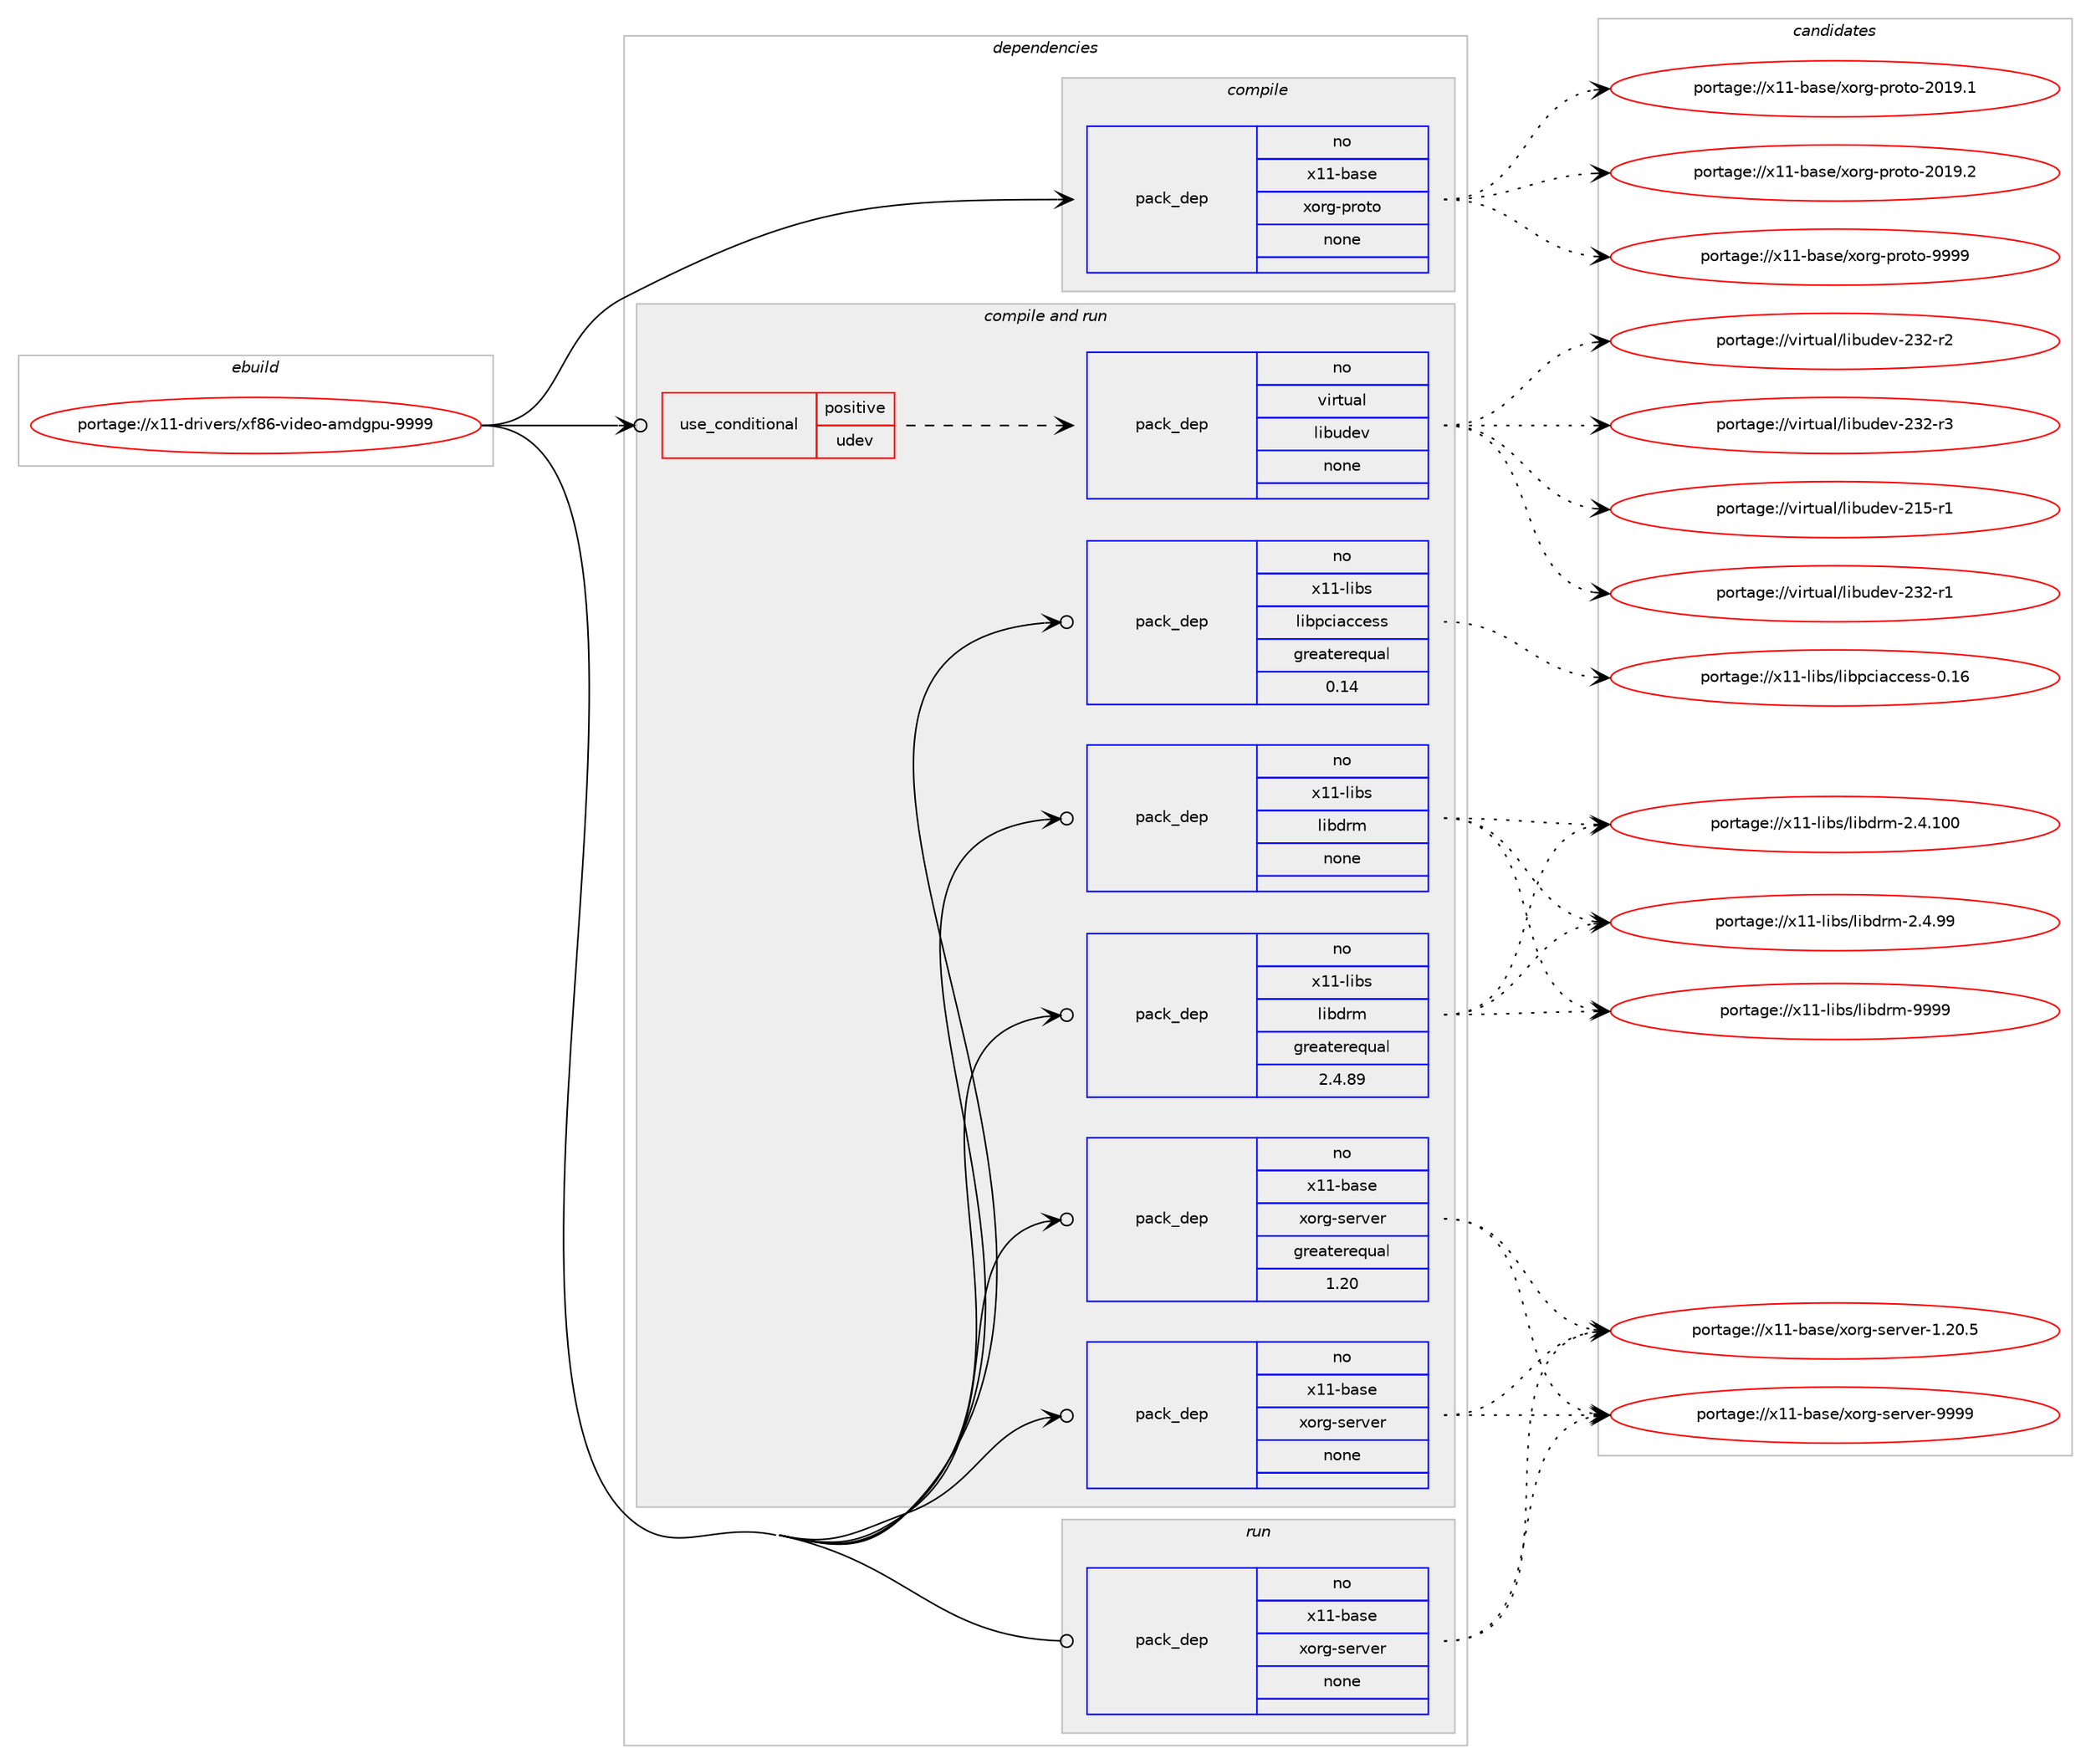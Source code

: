 digraph prolog {

# *************
# Graph options
# *************

newrank=true;
concentrate=true;
compound=true;
graph [rankdir=LR,fontname=Helvetica,fontsize=10,ranksep=1.5];#, ranksep=2.5, nodesep=0.2];
edge  [arrowhead=vee];
node  [fontname=Helvetica,fontsize=10];

# **********
# The ebuild
# **********

subgraph cluster_leftcol {
color=gray;
rank=same;
label=<<i>ebuild</i>>;
id [label="portage://x11-drivers/xf86-video-amdgpu-9999", color=red, width=4, href="../x11-drivers/xf86-video-amdgpu-9999.svg"];
}

# ****************
# The dependencies
# ****************

subgraph cluster_midcol {
color=gray;
label=<<i>dependencies</i>>;
subgraph cluster_compile {
fillcolor="#eeeeee";
style=filled;
label=<<i>compile</i>>;
subgraph pack332299 {
dependency448003 [label=<<TABLE BORDER="0" CELLBORDER="1" CELLSPACING="0" CELLPADDING="4" WIDTH="220"><TR><TD ROWSPAN="6" CELLPADDING="30">pack_dep</TD></TR><TR><TD WIDTH="110">no</TD></TR><TR><TD>x11-base</TD></TR><TR><TD>xorg-proto</TD></TR><TR><TD>none</TD></TR><TR><TD></TD></TR></TABLE>>, shape=none, color=blue];
}
id:e -> dependency448003:w [weight=20,style="solid",arrowhead="vee"];
}
subgraph cluster_compileandrun {
fillcolor="#eeeeee";
style=filled;
label=<<i>compile and run</i>>;
subgraph cond107702 {
dependency448004 [label=<<TABLE BORDER="0" CELLBORDER="1" CELLSPACING="0" CELLPADDING="4"><TR><TD ROWSPAN="3" CELLPADDING="10">use_conditional</TD></TR><TR><TD>positive</TD></TR><TR><TD>udev</TD></TR></TABLE>>, shape=none, color=red];
subgraph pack332300 {
dependency448005 [label=<<TABLE BORDER="0" CELLBORDER="1" CELLSPACING="0" CELLPADDING="4" WIDTH="220"><TR><TD ROWSPAN="6" CELLPADDING="30">pack_dep</TD></TR><TR><TD WIDTH="110">no</TD></TR><TR><TD>virtual</TD></TR><TR><TD>libudev</TD></TR><TR><TD>none</TD></TR><TR><TD></TD></TR></TABLE>>, shape=none, color=blue];
}
dependency448004:e -> dependency448005:w [weight=20,style="dashed",arrowhead="vee"];
}
id:e -> dependency448004:w [weight=20,style="solid",arrowhead="odotvee"];
subgraph pack332301 {
dependency448006 [label=<<TABLE BORDER="0" CELLBORDER="1" CELLSPACING="0" CELLPADDING="4" WIDTH="220"><TR><TD ROWSPAN="6" CELLPADDING="30">pack_dep</TD></TR><TR><TD WIDTH="110">no</TD></TR><TR><TD>x11-base</TD></TR><TR><TD>xorg-server</TD></TR><TR><TD>greaterequal</TD></TR><TR><TD>1.20</TD></TR></TABLE>>, shape=none, color=blue];
}
id:e -> dependency448006:w [weight=20,style="solid",arrowhead="odotvee"];
subgraph pack332302 {
dependency448007 [label=<<TABLE BORDER="0" CELLBORDER="1" CELLSPACING="0" CELLPADDING="4" WIDTH="220"><TR><TD ROWSPAN="6" CELLPADDING="30">pack_dep</TD></TR><TR><TD WIDTH="110">no</TD></TR><TR><TD>x11-base</TD></TR><TR><TD>xorg-server</TD></TR><TR><TD>none</TD></TR><TR><TD></TD></TR></TABLE>>, shape=none, color=blue];
}
id:e -> dependency448007:w [weight=20,style="solid",arrowhead="odotvee"];
subgraph pack332303 {
dependency448008 [label=<<TABLE BORDER="0" CELLBORDER="1" CELLSPACING="0" CELLPADDING="4" WIDTH="220"><TR><TD ROWSPAN="6" CELLPADDING="30">pack_dep</TD></TR><TR><TD WIDTH="110">no</TD></TR><TR><TD>x11-libs</TD></TR><TR><TD>libdrm</TD></TR><TR><TD>greaterequal</TD></TR><TR><TD>2.4.89</TD></TR></TABLE>>, shape=none, color=blue];
}
id:e -> dependency448008:w [weight=20,style="solid",arrowhead="odotvee"];
subgraph pack332304 {
dependency448009 [label=<<TABLE BORDER="0" CELLBORDER="1" CELLSPACING="0" CELLPADDING="4" WIDTH="220"><TR><TD ROWSPAN="6" CELLPADDING="30">pack_dep</TD></TR><TR><TD WIDTH="110">no</TD></TR><TR><TD>x11-libs</TD></TR><TR><TD>libdrm</TD></TR><TR><TD>none</TD></TR><TR><TD></TD></TR></TABLE>>, shape=none, color=blue];
}
id:e -> dependency448009:w [weight=20,style="solid",arrowhead="odotvee"];
subgraph pack332305 {
dependency448010 [label=<<TABLE BORDER="0" CELLBORDER="1" CELLSPACING="0" CELLPADDING="4" WIDTH="220"><TR><TD ROWSPAN="6" CELLPADDING="30">pack_dep</TD></TR><TR><TD WIDTH="110">no</TD></TR><TR><TD>x11-libs</TD></TR><TR><TD>libpciaccess</TD></TR><TR><TD>greaterequal</TD></TR><TR><TD>0.14</TD></TR></TABLE>>, shape=none, color=blue];
}
id:e -> dependency448010:w [weight=20,style="solid",arrowhead="odotvee"];
}
subgraph cluster_run {
fillcolor="#eeeeee";
style=filled;
label=<<i>run</i>>;
subgraph pack332306 {
dependency448011 [label=<<TABLE BORDER="0" CELLBORDER="1" CELLSPACING="0" CELLPADDING="4" WIDTH="220"><TR><TD ROWSPAN="6" CELLPADDING="30">pack_dep</TD></TR><TR><TD WIDTH="110">no</TD></TR><TR><TD>x11-base</TD></TR><TR><TD>xorg-server</TD></TR><TR><TD>none</TD></TR><TR><TD></TD></TR></TABLE>>, shape=none, color=blue];
}
id:e -> dependency448011:w [weight=20,style="solid",arrowhead="odot"];
}
}

# **************
# The candidates
# **************

subgraph cluster_choices {
rank=same;
color=gray;
label=<<i>candidates</i>>;

subgraph choice332299 {
color=black;
nodesep=1;
choiceportage1204949459897115101471201111141034511211411111611145504849574649 [label="portage://x11-base/xorg-proto-2019.1", color=red, width=4,href="../x11-base/xorg-proto-2019.1.svg"];
choiceportage1204949459897115101471201111141034511211411111611145504849574650 [label="portage://x11-base/xorg-proto-2019.2", color=red, width=4,href="../x11-base/xorg-proto-2019.2.svg"];
choiceportage120494945989711510147120111114103451121141111161114557575757 [label="portage://x11-base/xorg-proto-9999", color=red, width=4,href="../x11-base/xorg-proto-9999.svg"];
dependency448003:e -> choiceportage1204949459897115101471201111141034511211411111611145504849574649:w [style=dotted,weight="100"];
dependency448003:e -> choiceportage1204949459897115101471201111141034511211411111611145504849574650:w [style=dotted,weight="100"];
dependency448003:e -> choiceportage120494945989711510147120111114103451121141111161114557575757:w [style=dotted,weight="100"];
}
subgraph choice332300 {
color=black;
nodesep=1;
choiceportage118105114116117971084710810598117100101118455049534511449 [label="portage://virtual/libudev-215-r1", color=red, width=4,href="../virtual/libudev-215-r1.svg"];
choiceportage118105114116117971084710810598117100101118455051504511449 [label="portage://virtual/libudev-232-r1", color=red, width=4,href="../virtual/libudev-232-r1.svg"];
choiceportage118105114116117971084710810598117100101118455051504511450 [label="portage://virtual/libudev-232-r2", color=red, width=4,href="../virtual/libudev-232-r2.svg"];
choiceportage118105114116117971084710810598117100101118455051504511451 [label="portage://virtual/libudev-232-r3", color=red, width=4,href="../virtual/libudev-232-r3.svg"];
dependency448005:e -> choiceportage118105114116117971084710810598117100101118455049534511449:w [style=dotted,weight="100"];
dependency448005:e -> choiceportage118105114116117971084710810598117100101118455051504511449:w [style=dotted,weight="100"];
dependency448005:e -> choiceportage118105114116117971084710810598117100101118455051504511450:w [style=dotted,weight="100"];
dependency448005:e -> choiceportage118105114116117971084710810598117100101118455051504511451:w [style=dotted,weight="100"];
}
subgraph choice332301 {
color=black;
nodesep=1;
choiceportage1204949459897115101471201111141034511510111411810111445494650484653 [label="portage://x11-base/xorg-server-1.20.5", color=red, width=4,href="../x11-base/xorg-server-1.20.5.svg"];
choiceportage120494945989711510147120111114103451151011141181011144557575757 [label="portage://x11-base/xorg-server-9999", color=red, width=4,href="../x11-base/xorg-server-9999.svg"];
dependency448006:e -> choiceportage1204949459897115101471201111141034511510111411810111445494650484653:w [style=dotted,weight="100"];
dependency448006:e -> choiceportage120494945989711510147120111114103451151011141181011144557575757:w [style=dotted,weight="100"];
}
subgraph choice332302 {
color=black;
nodesep=1;
choiceportage1204949459897115101471201111141034511510111411810111445494650484653 [label="portage://x11-base/xorg-server-1.20.5", color=red, width=4,href="../x11-base/xorg-server-1.20.5.svg"];
choiceportage120494945989711510147120111114103451151011141181011144557575757 [label="portage://x11-base/xorg-server-9999", color=red, width=4,href="../x11-base/xorg-server-9999.svg"];
dependency448007:e -> choiceportage1204949459897115101471201111141034511510111411810111445494650484653:w [style=dotted,weight="100"];
dependency448007:e -> choiceportage120494945989711510147120111114103451151011141181011144557575757:w [style=dotted,weight="100"];
}
subgraph choice332303 {
color=black;
nodesep=1;
choiceportage1204949451081059811547108105981001141094550465246494848 [label="portage://x11-libs/libdrm-2.4.100", color=red, width=4,href="../x11-libs/libdrm-2.4.100.svg"];
choiceportage12049494510810598115471081059810011410945504652465757 [label="portage://x11-libs/libdrm-2.4.99", color=red, width=4,href="../x11-libs/libdrm-2.4.99.svg"];
choiceportage1204949451081059811547108105981001141094557575757 [label="portage://x11-libs/libdrm-9999", color=red, width=4,href="../x11-libs/libdrm-9999.svg"];
dependency448008:e -> choiceportage1204949451081059811547108105981001141094550465246494848:w [style=dotted,weight="100"];
dependency448008:e -> choiceportage12049494510810598115471081059810011410945504652465757:w [style=dotted,weight="100"];
dependency448008:e -> choiceportage1204949451081059811547108105981001141094557575757:w [style=dotted,weight="100"];
}
subgraph choice332304 {
color=black;
nodesep=1;
choiceportage1204949451081059811547108105981001141094550465246494848 [label="portage://x11-libs/libdrm-2.4.100", color=red, width=4,href="../x11-libs/libdrm-2.4.100.svg"];
choiceportage12049494510810598115471081059810011410945504652465757 [label="portage://x11-libs/libdrm-2.4.99", color=red, width=4,href="../x11-libs/libdrm-2.4.99.svg"];
choiceportage1204949451081059811547108105981001141094557575757 [label="portage://x11-libs/libdrm-9999", color=red, width=4,href="../x11-libs/libdrm-9999.svg"];
dependency448009:e -> choiceportage1204949451081059811547108105981001141094550465246494848:w [style=dotted,weight="100"];
dependency448009:e -> choiceportage12049494510810598115471081059810011410945504652465757:w [style=dotted,weight="100"];
dependency448009:e -> choiceportage1204949451081059811547108105981001141094557575757:w [style=dotted,weight="100"];
}
subgraph choice332305 {
color=black;
nodesep=1;
choiceportage120494945108105981154710810598112991059799991011151154548464954 [label="portage://x11-libs/libpciaccess-0.16", color=red, width=4,href="../x11-libs/libpciaccess-0.16.svg"];
dependency448010:e -> choiceportage120494945108105981154710810598112991059799991011151154548464954:w [style=dotted,weight="100"];
}
subgraph choice332306 {
color=black;
nodesep=1;
choiceportage1204949459897115101471201111141034511510111411810111445494650484653 [label="portage://x11-base/xorg-server-1.20.5", color=red, width=4,href="../x11-base/xorg-server-1.20.5.svg"];
choiceportage120494945989711510147120111114103451151011141181011144557575757 [label="portage://x11-base/xorg-server-9999", color=red, width=4,href="../x11-base/xorg-server-9999.svg"];
dependency448011:e -> choiceportage1204949459897115101471201111141034511510111411810111445494650484653:w [style=dotted,weight="100"];
dependency448011:e -> choiceportage120494945989711510147120111114103451151011141181011144557575757:w [style=dotted,weight="100"];
}
}

}
